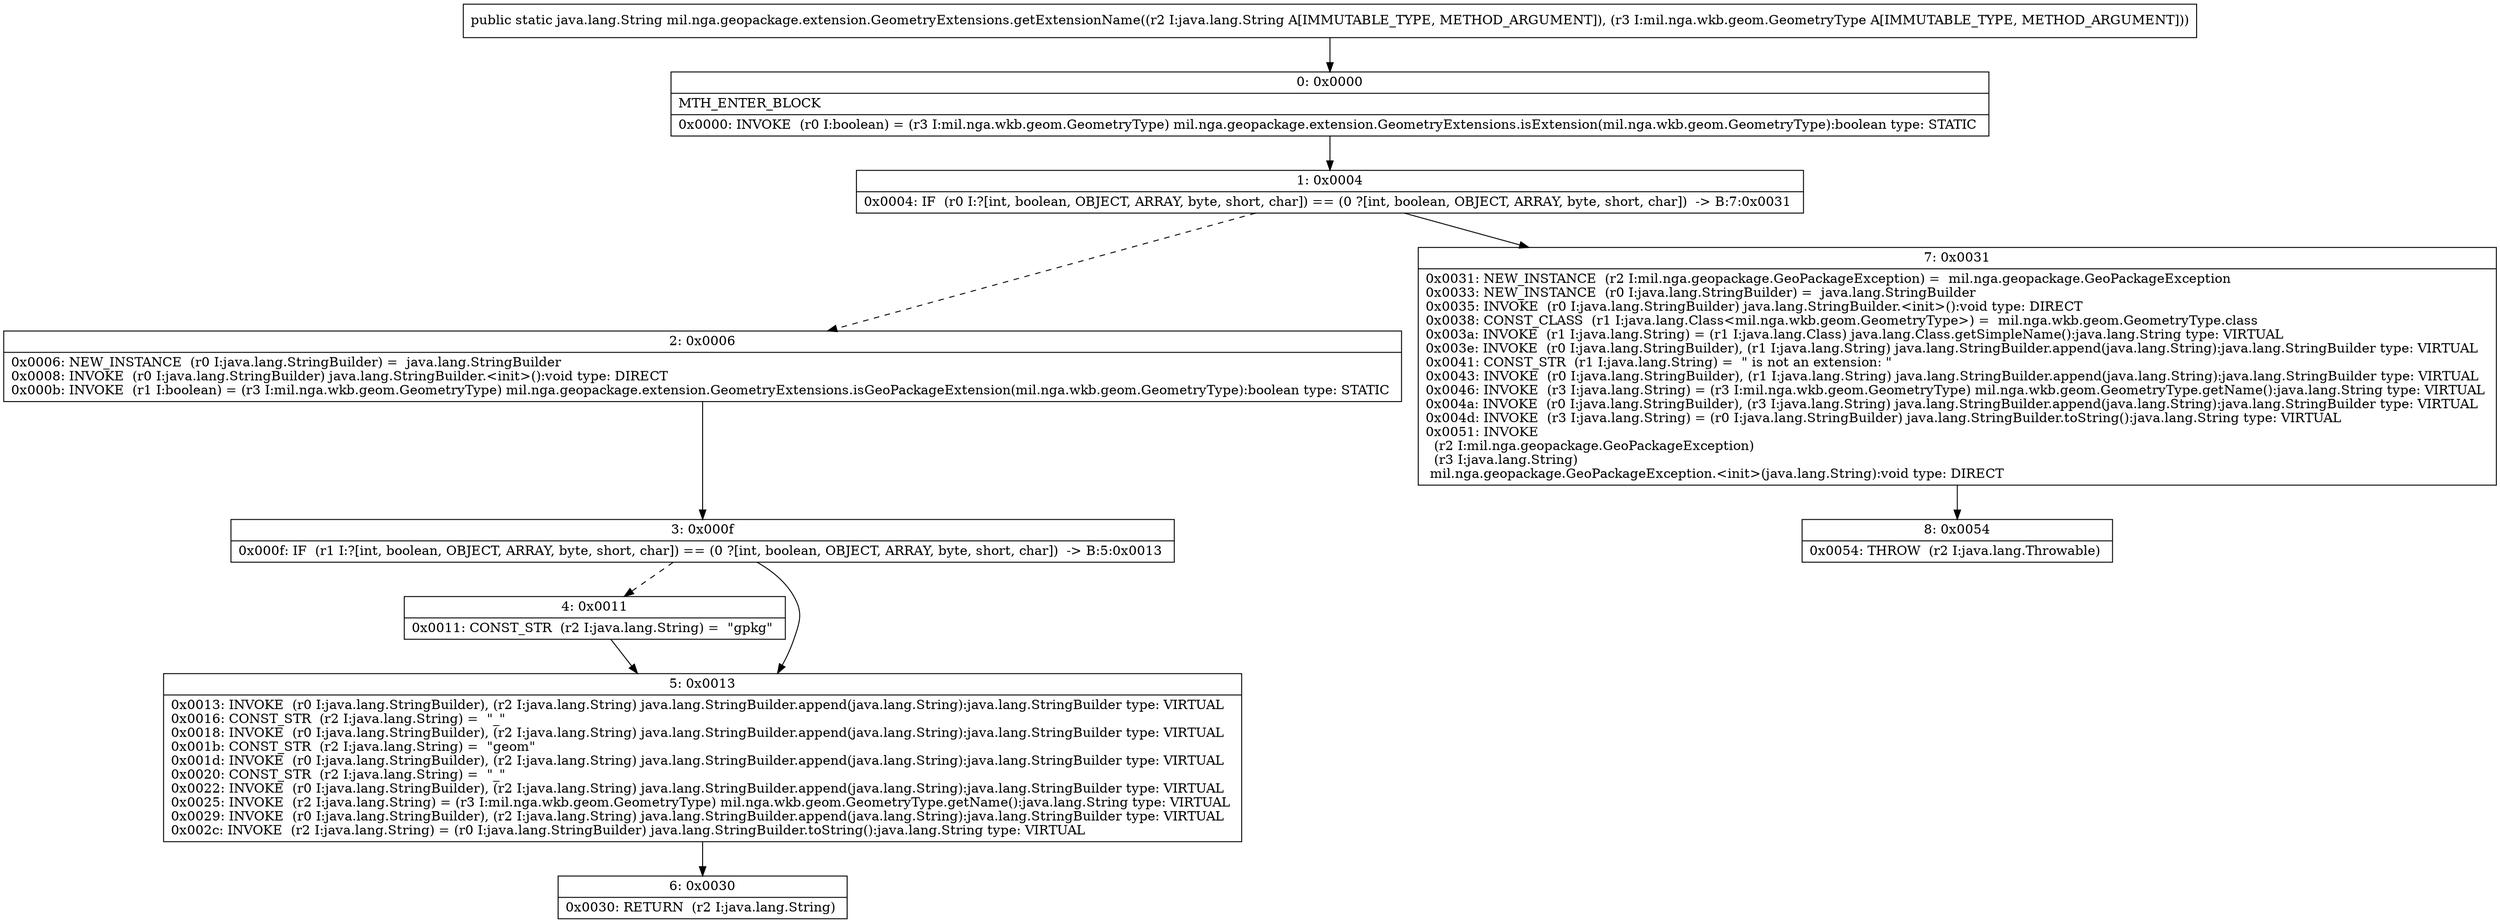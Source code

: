 digraph "CFG formil.nga.geopackage.extension.GeometryExtensions.getExtensionName(Ljava\/lang\/String;Lmil\/nga\/wkb\/geom\/GeometryType;)Ljava\/lang\/String;" {
Node_0 [shape=record,label="{0\:\ 0x0000|MTH_ENTER_BLOCK\l|0x0000: INVOKE  (r0 I:boolean) = (r3 I:mil.nga.wkb.geom.GeometryType) mil.nga.geopackage.extension.GeometryExtensions.isExtension(mil.nga.wkb.geom.GeometryType):boolean type: STATIC \l}"];
Node_1 [shape=record,label="{1\:\ 0x0004|0x0004: IF  (r0 I:?[int, boolean, OBJECT, ARRAY, byte, short, char]) == (0 ?[int, boolean, OBJECT, ARRAY, byte, short, char])  \-\> B:7:0x0031 \l}"];
Node_2 [shape=record,label="{2\:\ 0x0006|0x0006: NEW_INSTANCE  (r0 I:java.lang.StringBuilder) =  java.lang.StringBuilder \l0x0008: INVOKE  (r0 I:java.lang.StringBuilder) java.lang.StringBuilder.\<init\>():void type: DIRECT \l0x000b: INVOKE  (r1 I:boolean) = (r3 I:mil.nga.wkb.geom.GeometryType) mil.nga.geopackage.extension.GeometryExtensions.isGeoPackageExtension(mil.nga.wkb.geom.GeometryType):boolean type: STATIC \l}"];
Node_3 [shape=record,label="{3\:\ 0x000f|0x000f: IF  (r1 I:?[int, boolean, OBJECT, ARRAY, byte, short, char]) == (0 ?[int, boolean, OBJECT, ARRAY, byte, short, char])  \-\> B:5:0x0013 \l}"];
Node_4 [shape=record,label="{4\:\ 0x0011|0x0011: CONST_STR  (r2 I:java.lang.String) =  \"gpkg\" \l}"];
Node_5 [shape=record,label="{5\:\ 0x0013|0x0013: INVOKE  (r0 I:java.lang.StringBuilder), (r2 I:java.lang.String) java.lang.StringBuilder.append(java.lang.String):java.lang.StringBuilder type: VIRTUAL \l0x0016: CONST_STR  (r2 I:java.lang.String) =  \"_\" \l0x0018: INVOKE  (r0 I:java.lang.StringBuilder), (r2 I:java.lang.String) java.lang.StringBuilder.append(java.lang.String):java.lang.StringBuilder type: VIRTUAL \l0x001b: CONST_STR  (r2 I:java.lang.String) =  \"geom\" \l0x001d: INVOKE  (r0 I:java.lang.StringBuilder), (r2 I:java.lang.String) java.lang.StringBuilder.append(java.lang.String):java.lang.StringBuilder type: VIRTUAL \l0x0020: CONST_STR  (r2 I:java.lang.String) =  \"_\" \l0x0022: INVOKE  (r0 I:java.lang.StringBuilder), (r2 I:java.lang.String) java.lang.StringBuilder.append(java.lang.String):java.lang.StringBuilder type: VIRTUAL \l0x0025: INVOKE  (r2 I:java.lang.String) = (r3 I:mil.nga.wkb.geom.GeometryType) mil.nga.wkb.geom.GeometryType.getName():java.lang.String type: VIRTUAL \l0x0029: INVOKE  (r0 I:java.lang.StringBuilder), (r2 I:java.lang.String) java.lang.StringBuilder.append(java.lang.String):java.lang.StringBuilder type: VIRTUAL \l0x002c: INVOKE  (r2 I:java.lang.String) = (r0 I:java.lang.StringBuilder) java.lang.StringBuilder.toString():java.lang.String type: VIRTUAL \l}"];
Node_6 [shape=record,label="{6\:\ 0x0030|0x0030: RETURN  (r2 I:java.lang.String) \l}"];
Node_7 [shape=record,label="{7\:\ 0x0031|0x0031: NEW_INSTANCE  (r2 I:mil.nga.geopackage.GeoPackageException) =  mil.nga.geopackage.GeoPackageException \l0x0033: NEW_INSTANCE  (r0 I:java.lang.StringBuilder) =  java.lang.StringBuilder \l0x0035: INVOKE  (r0 I:java.lang.StringBuilder) java.lang.StringBuilder.\<init\>():void type: DIRECT \l0x0038: CONST_CLASS  (r1 I:java.lang.Class\<mil.nga.wkb.geom.GeometryType\>) =  mil.nga.wkb.geom.GeometryType.class \l0x003a: INVOKE  (r1 I:java.lang.String) = (r1 I:java.lang.Class) java.lang.Class.getSimpleName():java.lang.String type: VIRTUAL \l0x003e: INVOKE  (r0 I:java.lang.StringBuilder), (r1 I:java.lang.String) java.lang.StringBuilder.append(java.lang.String):java.lang.StringBuilder type: VIRTUAL \l0x0041: CONST_STR  (r1 I:java.lang.String) =  \" is not an extension: \" \l0x0043: INVOKE  (r0 I:java.lang.StringBuilder), (r1 I:java.lang.String) java.lang.StringBuilder.append(java.lang.String):java.lang.StringBuilder type: VIRTUAL \l0x0046: INVOKE  (r3 I:java.lang.String) = (r3 I:mil.nga.wkb.geom.GeometryType) mil.nga.wkb.geom.GeometryType.getName():java.lang.String type: VIRTUAL \l0x004a: INVOKE  (r0 I:java.lang.StringBuilder), (r3 I:java.lang.String) java.lang.StringBuilder.append(java.lang.String):java.lang.StringBuilder type: VIRTUAL \l0x004d: INVOKE  (r3 I:java.lang.String) = (r0 I:java.lang.StringBuilder) java.lang.StringBuilder.toString():java.lang.String type: VIRTUAL \l0x0051: INVOKE  \l  (r2 I:mil.nga.geopackage.GeoPackageException)\l  (r3 I:java.lang.String)\l mil.nga.geopackage.GeoPackageException.\<init\>(java.lang.String):void type: DIRECT \l}"];
Node_8 [shape=record,label="{8\:\ 0x0054|0x0054: THROW  (r2 I:java.lang.Throwable) \l}"];
MethodNode[shape=record,label="{public static java.lang.String mil.nga.geopackage.extension.GeometryExtensions.getExtensionName((r2 I:java.lang.String A[IMMUTABLE_TYPE, METHOD_ARGUMENT]), (r3 I:mil.nga.wkb.geom.GeometryType A[IMMUTABLE_TYPE, METHOD_ARGUMENT])) }"];
MethodNode -> Node_0;
Node_0 -> Node_1;
Node_1 -> Node_2[style=dashed];
Node_1 -> Node_7;
Node_2 -> Node_3;
Node_3 -> Node_4[style=dashed];
Node_3 -> Node_5;
Node_4 -> Node_5;
Node_5 -> Node_6;
Node_7 -> Node_8;
}

